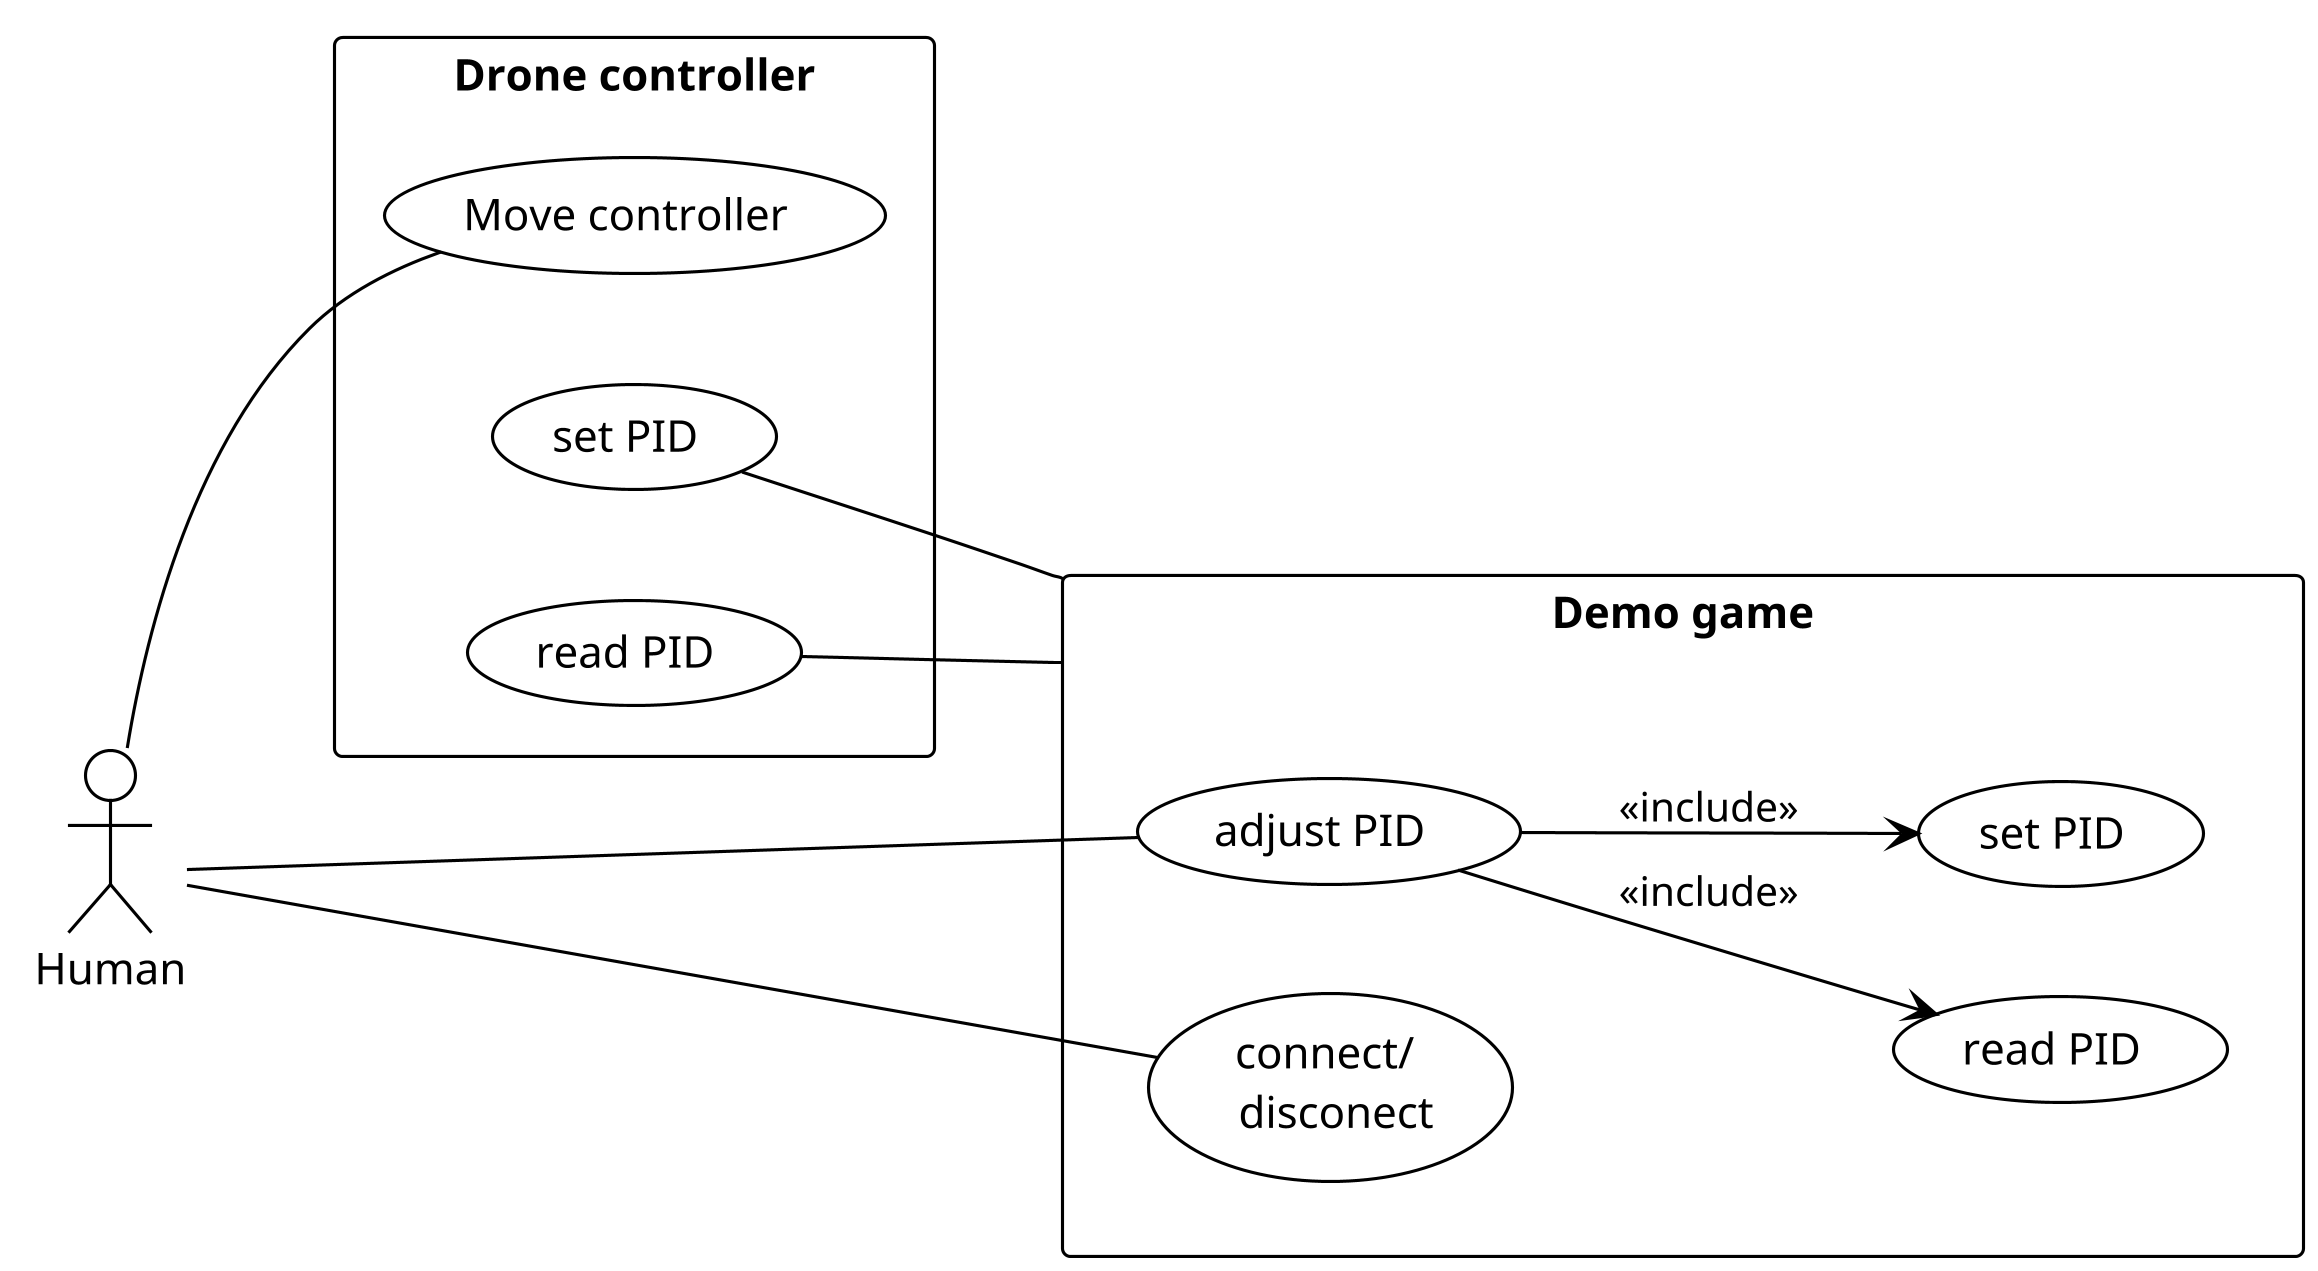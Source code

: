 @startuml sendAngles
!theme plain
skinparam dpi 300
left to right direction
actor "Human" as human
rectangle "Drone controller" {
  usecase "Move controller" as UC1
  usecase "set PID" as UC2
  usecase "read PID" as UC4
}

rectangle "Demo game" as game { 
  usecase "adjust PID" as UC3
  usecase "read PID" as inc1
  usecase "set PID" as inc2
  usecase "connect/ \n disconect" as UC5
}

human -- UC1
UC2 -- game
UC4 -- game
human -- UC3 
human -- UC5
UC3 --> inc1: <<include>>
UC3 --> inc2: <<include>>
@enduml